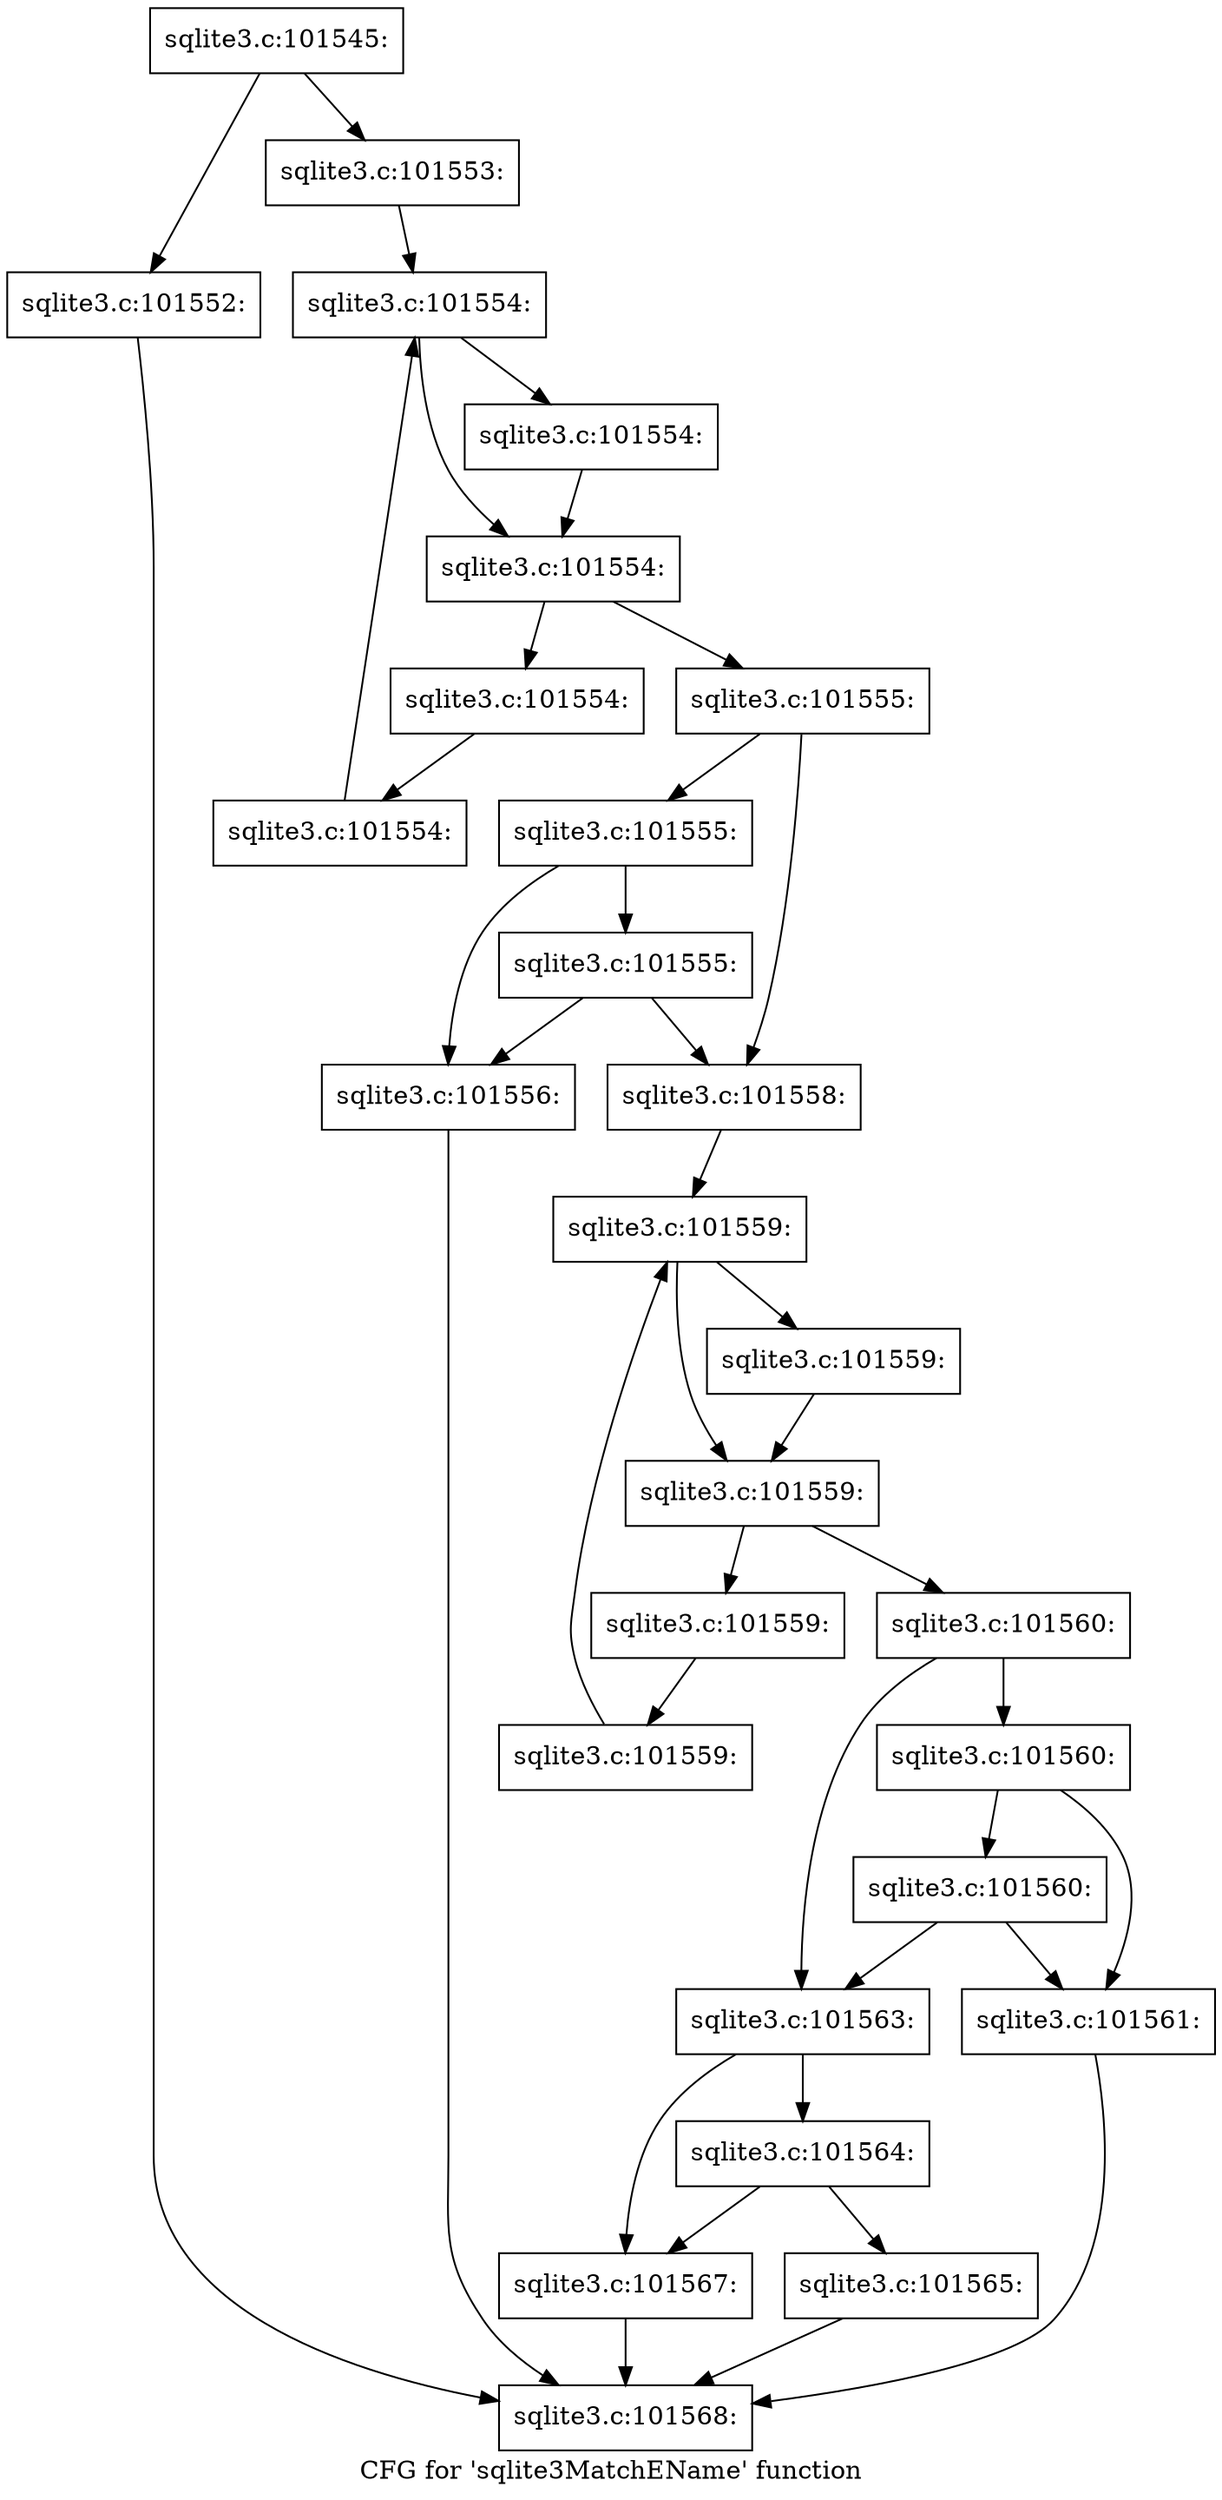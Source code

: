 digraph "CFG for 'sqlite3MatchEName' function" {
	label="CFG for 'sqlite3MatchEName' function";

	Node0x55c0f8e99f30 [shape=record,label="{sqlite3.c:101545:}"];
	Node0x55c0f8e99f30 -> Node0x55c0f8e9e510;
	Node0x55c0f8e99f30 -> Node0x55c0f8e9e560;
	Node0x55c0f8e9e510 [shape=record,label="{sqlite3.c:101552:}"];
	Node0x55c0f8e9e510 -> Node0x55c0f8e4f9c0;
	Node0x55c0f8e9e560 [shape=record,label="{sqlite3.c:101553:}"];
	Node0x55c0f8e9e560 -> Node0x55c0f8e9f1a0;
	Node0x55c0f8e9f1a0 [shape=record,label="{sqlite3.c:101554:}"];
	Node0x55c0f8e9f1a0 -> Node0x55c0f8e9f490;
	Node0x55c0f8e9f1a0 -> Node0x55c0f8e9f440;
	Node0x55c0f8e9f490 [shape=record,label="{sqlite3.c:101554:}"];
	Node0x55c0f8e9f490 -> Node0x55c0f8e9f440;
	Node0x55c0f8e9f440 [shape=record,label="{sqlite3.c:101554:}"];
	Node0x55c0f8e9f440 -> Node0x55c0f8e9f3c0;
	Node0x55c0f8e9f440 -> Node0x55c0f8e9eff0;
	Node0x55c0f8e9f3c0 [shape=record,label="{sqlite3.c:101554:}"];
	Node0x55c0f8e9f3c0 -> Node0x55c0f8e9f330;
	Node0x55c0f8e9f330 [shape=record,label="{sqlite3.c:101554:}"];
	Node0x55c0f8e9f330 -> Node0x55c0f8e9f1a0;
	Node0x55c0f8e9eff0 [shape=record,label="{sqlite3.c:101555:}"];
	Node0x55c0f8e9eff0 -> Node0x55c0f8ea0510;
	Node0x55c0f8e9eff0 -> Node0x55c0f8ea04c0;
	Node0x55c0f8ea0510 [shape=record,label="{sqlite3.c:101555:}"];
	Node0x55c0f8ea0510 -> Node0x55c0f8ea0470;
	Node0x55c0f8ea0510 -> Node0x55c0f8ea0700;
	Node0x55c0f8ea0700 [shape=record,label="{sqlite3.c:101555:}"];
	Node0x55c0f8ea0700 -> Node0x55c0f8ea0470;
	Node0x55c0f8ea0700 -> Node0x55c0f8ea04c0;
	Node0x55c0f8ea0470 [shape=record,label="{sqlite3.c:101556:}"];
	Node0x55c0f8ea0470 -> Node0x55c0f8e4f9c0;
	Node0x55c0f8ea04c0 [shape=record,label="{sqlite3.c:101558:}"];
	Node0x55c0f8ea04c0 -> Node0x55c0f8ea1950;
	Node0x55c0f8ea1950 [shape=record,label="{sqlite3.c:101559:}"];
	Node0x55c0f8ea1950 -> Node0x55c0f8ea1c40;
	Node0x55c0f8ea1950 -> Node0x55c0f8ea1bf0;
	Node0x55c0f8ea1c40 [shape=record,label="{sqlite3.c:101559:}"];
	Node0x55c0f8ea1c40 -> Node0x55c0f8ea1bf0;
	Node0x55c0f8ea1bf0 [shape=record,label="{sqlite3.c:101559:}"];
	Node0x55c0f8ea1bf0 -> Node0x55c0f8ea1b70;
	Node0x55c0f8ea1bf0 -> Node0x55c0f8ea17a0;
	Node0x55c0f8ea1b70 [shape=record,label="{sqlite3.c:101559:}"];
	Node0x55c0f8ea1b70 -> Node0x55c0f8ea1ae0;
	Node0x55c0f8ea1ae0 [shape=record,label="{sqlite3.c:101559:}"];
	Node0x55c0f8ea1ae0 -> Node0x55c0f8ea1950;
	Node0x55c0f8ea17a0 [shape=record,label="{sqlite3.c:101560:}"];
	Node0x55c0f8ea17a0 -> Node0x55c0f8ea2c40;
	Node0x55c0f8ea17a0 -> Node0x55c0f8ea2bf0;
	Node0x55c0f8ea2c40 [shape=record,label="{sqlite3.c:101560:}"];
	Node0x55c0f8ea2c40 -> Node0x55c0f8ea2ba0;
	Node0x55c0f8ea2c40 -> Node0x55c0f8ea2e30;
	Node0x55c0f8ea2e30 [shape=record,label="{sqlite3.c:101560:}"];
	Node0x55c0f8ea2e30 -> Node0x55c0f8ea2ba0;
	Node0x55c0f8ea2e30 -> Node0x55c0f8ea2bf0;
	Node0x55c0f8ea2ba0 [shape=record,label="{sqlite3.c:101561:}"];
	Node0x55c0f8ea2ba0 -> Node0x55c0f8e4f9c0;
	Node0x55c0f8ea2bf0 [shape=record,label="{sqlite3.c:101563:}"];
	Node0x55c0f8ea2bf0 -> Node0x55c0f8ea3fe0;
	Node0x55c0f8ea2bf0 -> Node0x55c0f8ea3f90;
	Node0x55c0f8ea3fe0 [shape=record,label="{sqlite3.c:101564:}"];
	Node0x55c0f8ea3fe0 -> Node0x55c0f8ea3f40;
	Node0x55c0f8ea3fe0 -> Node0x55c0f8ea3f90;
	Node0x55c0f8ea3f40 [shape=record,label="{sqlite3.c:101565:}"];
	Node0x55c0f8ea3f40 -> Node0x55c0f8e4f9c0;
	Node0x55c0f8ea3f90 [shape=record,label="{sqlite3.c:101567:}"];
	Node0x55c0f8ea3f90 -> Node0x55c0f8e4f9c0;
	Node0x55c0f8e4f9c0 [shape=record,label="{sqlite3.c:101568:}"];
}
